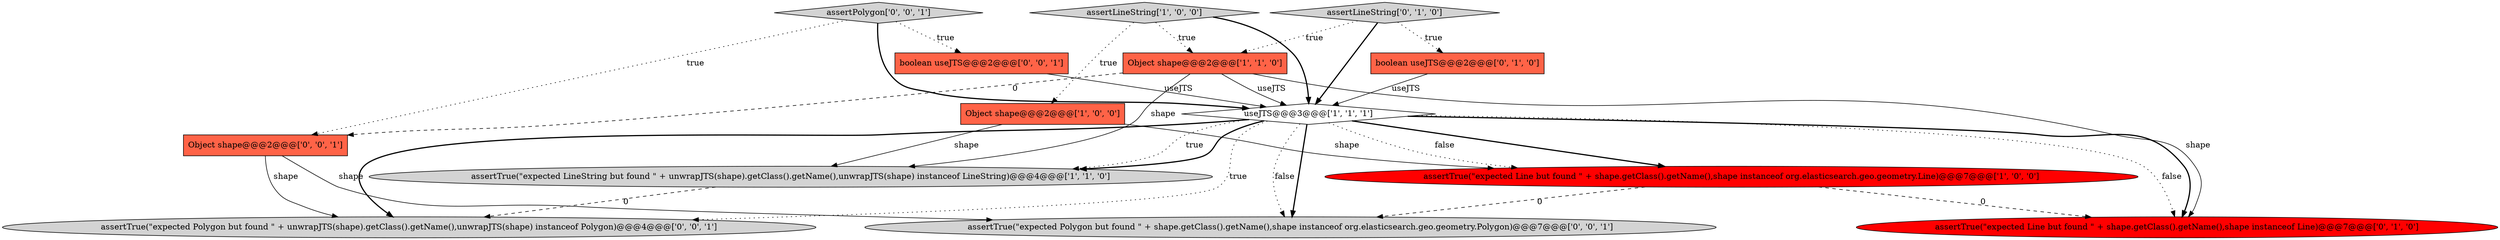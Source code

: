digraph {
7 [style = filled, label = "assertTrue(\"expected Line but found \" + shape.getClass().getName(),shape instanceof Line)@@@7@@@['0', '1', '0']", fillcolor = red, shape = ellipse image = "AAA1AAABBB2BBB"];
9 [style = filled, label = "assertTrue(\"expected Polygon but found \" + unwrapJTS(shape).getClass().getName(),unwrapJTS(shape) instanceof Polygon)@@@4@@@['0', '0', '1']", fillcolor = lightgray, shape = ellipse image = "AAA0AAABBB3BBB"];
4 [style = filled, label = "Object shape@@@2@@@['1', '0', '0']", fillcolor = tomato, shape = box image = "AAA0AAABBB1BBB"];
6 [style = filled, label = "boolean useJTS@@@2@@@['0', '1', '0']", fillcolor = tomato, shape = box image = "AAA0AAABBB2BBB"];
3 [style = filled, label = "assertTrue(\"expected Line but found \" + shape.getClass().getName(),shape instanceof org.elasticsearch.geo.geometry.Line)@@@7@@@['1', '0', '0']", fillcolor = red, shape = ellipse image = "AAA1AAABBB1BBB"];
1 [style = filled, label = "assertLineString['1', '0', '0']", fillcolor = lightgray, shape = diamond image = "AAA0AAABBB1BBB"];
13 [style = filled, label = "assertTrue(\"expected Polygon but found \" + shape.getClass().getName(),shape instanceof org.elasticsearch.geo.geometry.Polygon)@@@7@@@['0', '0', '1']", fillcolor = lightgray, shape = ellipse image = "AAA0AAABBB3BBB"];
12 [style = filled, label = "Object shape@@@2@@@['0', '0', '1']", fillcolor = tomato, shape = box image = "AAA0AAABBB3BBB"];
5 [style = filled, label = "Object shape@@@2@@@['1', '1', '0']", fillcolor = tomato, shape = box image = "AAA0AAABBB1BBB"];
11 [style = filled, label = "assertPolygon['0', '0', '1']", fillcolor = lightgray, shape = diamond image = "AAA0AAABBB3BBB"];
0 [style = filled, label = "assertTrue(\"expected LineString but found \" + unwrapJTS(shape).getClass().getName(),unwrapJTS(shape) instanceof LineString)@@@4@@@['1', '1', '0']", fillcolor = lightgray, shape = ellipse image = "AAA0AAABBB1BBB"];
8 [style = filled, label = "assertLineString['0', '1', '0']", fillcolor = lightgray, shape = diamond image = "AAA0AAABBB2BBB"];
2 [style = filled, label = "useJTS@@@3@@@['1', '1', '1']", fillcolor = white, shape = diamond image = "AAA0AAABBB1BBB"];
10 [style = filled, label = "boolean useJTS@@@2@@@['0', '0', '1']", fillcolor = tomato, shape = box image = "AAA0AAABBB3BBB"];
6->2 [style = solid, label="useJTS"];
12->9 [style = solid, label="shape"];
5->12 [style = dashed, label="0"];
2->0 [style = dotted, label="true"];
3->7 [style = dashed, label="0"];
5->0 [style = solid, label="shape"];
11->10 [style = dotted, label="true"];
2->3 [style = bold, label=""];
2->3 [style = dotted, label="false"];
11->12 [style = dotted, label="true"];
1->4 [style = dotted, label="true"];
2->9 [style = bold, label=""];
3->13 [style = dashed, label="0"];
11->2 [style = bold, label=""];
12->13 [style = solid, label="shape"];
2->7 [style = dotted, label="false"];
2->13 [style = bold, label=""];
5->7 [style = solid, label="shape"];
2->0 [style = bold, label=""];
8->6 [style = dotted, label="true"];
2->9 [style = dotted, label="true"];
8->2 [style = bold, label=""];
8->5 [style = dotted, label="true"];
10->2 [style = solid, label="useJTS"];
4->0 [style = solid, label="shape"];
1->2 [style = bold, label=""];
2->7 [style = bold, label=""];
0->9 [style = dashed, label="0"];
5->2 [style = solid, label="useJTS"];
1->5 [style = dotted, label="true"];
4->3 [style = solid, label="shape"];
2->13 [style = dotted, label="false"];
}
